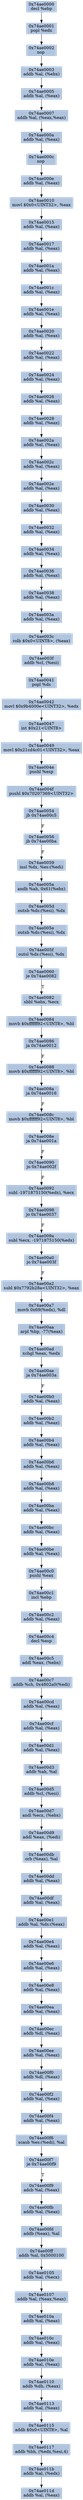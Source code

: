 digraph G {
node[shape=rectangle,style=filled,fillcolor=lightsteelblue,color=lightsteelblue]
bgcolor="transparent"
a0x74ae0000decl_ebp[label="0x74ae0000\ndecl %ebp"];
a0x74ae0001popl_edx[label="0x74ae0001\npopl %edx"];
a0x74ae0002nop_[label="0x74ae0002\nnop "];
a0x74ae0003addb_al_ebx_[label="0x74ae0003\naddb %al, (%ebx)"];
a0x74ae0005addb_al_eax_[label="0x74ae0005\naddb %al, (%eax)"];
a0x74ae0007addb_al_eaxeax_[label="0x74ae0007\naddb %al, (%eax,%eax)"];
a0x74ae000aaddb_al_eax_[label="0x74ae000a\naddb %al, (%eax)"];
a0x74ae000cnop_[label="0x74ae000c\nnop "];
a0x74ae000eaddb_al_eax_[label="0x74ae000e\naddb %al, (%eax)"];
a0x74ae0010movl_0x0UINT32_eax[label="0x74ae0010\nmovl $0x0<UINT32>, %eax"];
a0x74ae0015addb_al_eax_[label="0x74ae0015\naddb %al, (%eax)"];
a0x74ae0017addb_al_eax_[label="0x74ae0017\naddb %al, (%eax)"];
a0x74ae001aaddb_al_eax_[label="0x74ae001a\naddb %al, (%eax)"];
a0x74ae001caddb_al_eax_[label="0x74ae001c\naddb %al, (%eax)"];
a0x74ae001eaddb_al_eax_[label="0x74ae001e\naddb %al, (%eax)"];
a0x74ae0020addb_al_eax_[label="0x74ae0020\naddb %al, (%eax)"];
a0x74ae0022addb_al_eax_[label="0x74ae0022\naddb %al, (%eax)"];
a0x74ae0024addb_al_eax_[label="0x74ae0024\naddb %al, (%eax)"];
a0x74ae0026addb_al_eax_[label="0x74ae0026\naddb %al, (%eax)"];
a0x74ae0028addb_al_eax_[label="0x74ae0028\naddb %al, (%eax)"];
a0x74ae002aaddb_al_eax_[label="0x74ae002a\naddb %al, (%eax)"];
a0x74ae002caddb_al_eax_[label="0x74ae002c\naddb %al, (%eax)"];
a0x74ae002eaddb_al_eax_[label="0x74ae002e\naddb %al, (%eax)"];
a0x74ae0030addb_al_eax_[label="0x74ae0030\naddb %al, (%eax)"];
a0x74ae0032addb_al_eax_[label="0x74ae0032\naddb %al, (%eax)"];
a0x74ae0034addb_al_eax_[label="0x74ae0034\naddb %al, (%eax)"];
a0x74ae0036addb_al_eax_[label="0x74ae0036\naddb %al, (%eax)"];
a0x74ae0038addb_al_eax_[label="0x74ae0038\naddb %al, (%eax)"];
a0x74ae003aaddb_al_eax_[label="0x74ae003a\naddb %al, (%eax)"];
a0x74ae003crolb_0x0UINT8_eax_[label="0x74ae003c\nrolb $0x0<UINT8>, (%eax)"];
a0x74ae003faddb_cl_esi_[label="0x74ae003f\naddb %cl, (%esi)"];
a0x74ae0041popl_ds[label="0x74ae0041\npopl %ds"];
a0x74ae0042movl_0x9b4000eUINT32_edx[label="0x74ae0042\nmovl $0x9b4000e<UINT32>, %edx"];
a0x74ae0047int_0x21UINT8[label="0x74ae0047\nint $0x21<UINT8>"];
a0x74ae0049movl_0x21cd4c01UINT32_eax[label="0x74ae0049\nmovl $0x21cd4c01<UINT32>, %eax"];
a0x74ae004epushl_esp[label="0x74ae004e\npushl %esp"];
a0x74ae004fpushl_0x70207369UINT32[label="0x74ae004f\npushl $0x70207369<UINT32>"];
a0x74ae0054jb_0x74ae00c5[label="0x74ae0054\njb 0x74ae00c5"];
a0x74ae0056jb_0x74ae00ba[label="0x74ae0056\njb 0x74ae00ba"];
a0x74ae0059insl_dx_es_edi_[label="0x74ae0059\ninsl %dx, %es:(%edi)"];
a0x74ae005aandb_ah_0x61ebx_[label="0x74ae005a\nandb %ah, 0x61(%ebx)"];
a0x74ae005doutsb_ds_esi__dx[label="0x74ae005d\noutsb %ds:(%esi), %dx"];
a0x74ae005eoutsb_ds_esi__dx[label="0x74ae005e\noutsb %ds:(%esi), %dx"];
a0x74ae005foutsl_ds_esi__dx[label="0x74ae005f\noutsl %ds:(%esi), %dx"];
a0x74ae0060je_0x74ae0082[label="0x74ae0060\nje 0x74ae0082"];
a0x74ae0082sbbl_ebx_ecx[label="0x74ae0082\nsbbl %ebx, %ecx"];
a0x74ae0084movb_0xffffff92UINT8_bl[label="0x74ae0084\nmovb $0xffffff92<UINT8>, %bl"];
a0x74ae0086ja_0x74ae0012[label="0x74ae0086\nja 0x74ae0012"];
a0x74ae0088movb_0xffffff92UINT8_bl[label="0x74ae0088\nmovb $0xffffff92<UINT8>, %bl"];
a0x74ae008aja_0x74ae0016[label="0x74ae008a\nja 0x74ae0016"];
a0x74ae008cmovb_0xffffff92UINT8_bl[label="0x74ae008c\nmovb $0xffffff92<UINT8>, %bl"];
a0x74ae008eja_0x74ae001a[label="0x74ae008e\nja 0x74ae001a"];
a0x74ae0090jo_0x74ae002f[label="0x74ae0090\njo 0x74ae002f"];
a0x74ae0092subl__1971875150edx__ecx[label="0x74ae0092\nsubl -1971875150(%edx), %ecx"];
a0x74ae0098jo_0x74ae0037[label="0x74ae0098\njo 0x74ae0037"];
a0x74ae009asubl_ecx__1971875150edx_[label="0x74ae009a\nsubl %ecx, -1971875150(%edx)"];
a0x74ae00a0jo_0x74ae003f[label="0x74ae00a0\njo 0x74ae003f"];
a0x74ae00a2subl_0x7792b28aUINT32_eax[label="0x74ae00a2\nsubl $0x7792b28a<UINT32>, %eax"];
a0x74ae00a7movb_0x69edx__dl[label="0x74ae00a7\nmovb 0x69(%edx), %dl"];
a0x74ae00aaarpl_bp__77eax_[label="0x74ae00aa\narpl %bp, -77(%eax)"];
a0x74ae00adxchgl_eax_edx[label="0x74ae00ad\nxchgl %eax, %edx"];
a0x74ae00aeja_0x74ae003a[label="0x74ae00ae\nja 0x74ae003a"];
a0x74ae00b0addb_al_eax_[label="0x74ae00b0\naddb %al, (%eax)"];
a0x74ae00b2addb_al_eax_[label="0x74ae00b2\naddb %al, (%eax)"];
a0x74ae00b4addb_al_eax_[label="0x74ae00b4\naddb %al, (%eax)"];
a0x74ae00b6addb_al_eax_[label="0x74ae00b6\naddb %al, (%eax)"];
a0x74ae00b8addb_al_eax_[label="0x74ae00b8\naddb %al, (%eax)"];
a0x74ae00baaddb_al_eax_[label="0x74ae00ba\naddb %al, (%eax)"];
a0x74ae00bcaddb_al_eax_[label="0x74ae00bc\naddb %al, (%eax)"];
a0x74ae00beaddb_al_eax_[label="0x74ae00be\naddb %al, (%eax)"];
a0x74ae00c0pushl_eax[label="0x74ae00c0\npushl %eax"];
a0x74ae00c1incl_ebp[label="0x74ae00c1\nincl %ebp"];
a0x74ae00c2addb_al_eax_[label="0x74ae00c2\naddb %al, (%eax)"];
a0x74ae00c4decl_esp[label="0x74ae00c4\ndecl %esp"];
a0x74ae00c5addl_eax_ebx_[label="0x74ae00c5\naddl %eax, (%ebx)"];
a0x74ae00c7addb_ch_0x4802a0edi_[label="0x74ae00c7\naddb %ch, 0x4802a0(%edi)"];
a0x74ae00cdaddb_al_eax_[label="0x74ae00cd\naddb %al, (%eax)"];
a0x74ae00cfaddb_al_eax_[label="0x74ae00cf\naddb %al, (%eax)"];
a0x74ae00d1addb_al_eax_[label="0x74ae00d1\naddb %al, (%eax)"];
a0x74ae00d3addb_ah_al[label="0x74ae00d3\naddb %ah, %al"];
a0x74ae00d5addb_cl_esi_[label="0x74ae00d5\naddb %cl, (%esi)"];
a0x74ae00d7andl_ecx_ebx_[label="0x74ae00d7\nandl %ecx, (%ebx)"];
a0x74ae00d9addl_eax_edi_[label="0x74ae00d9\naddl %eax, (%edi)"];
a0x74ae00dborb_eax__al[label="0x74ae00db\norb (%eax), %al"];
a0x74ae00ddaddb_al_eax_[label="0x74ae00dd\naddb %al, (%eax)"];
a0x74ae00dfaddb_al_eax_[label="0x74ae00df\naddb %al, (%eax)"];
a0x74ae00e1addb_al_ds_eax_[label="0x74ae00e1\naddb %al, %ds:(%eax)"];
a0x74ae00e4addb_al_eax_[label="0x74ae00e4\naddb %al, (%eax)"];
a0x74ae00e6addb_al_eax_[label="0x74ae00e6\naddb %al, (%eax)"];
a0x74ae00e8addb_al_eax_[label="0x74ae00e8\naddb %al, (%eax)"];
a0x74ae00eaaddb_al_eax_[label="0x74ae00ea\naddb %al, (%eax)"];
a0x74ae00ecaddb_dl_eax_[label="0x74ae00ec\naddb %dl, (%eax)"];
a0x74ae00eeaddb_al_eax_[label="0x74ae00ee\naddb %al, (%eax)"];
a0x74ae00f0addb_dl_eax_[label="0x74ae00f0\naddb %dl, (%eax)"];
a0x74ae00f2addb_al_eax_[label="0x74ae00f2\naddb %al, (%eax)"];
a0x74ae00f4addb_al_eax_[label="0x74ae00f4\naddb %al, (%eax)"];
a0x74ae00f6scasb_es_edi__al[label="0x74ae00f6\nscasb %es:(%edi), %al"];
a0x74ae00f7je_0x74ae00f9[label="0x74ae00f7\nje 0x74ae00f9"];
a0x74ae00f9adcb_al_eax_[label="0x74ae00f9\nadcb %al, (%eax)"];
a0x74ae00fbaddb_al_eax_[label="0x74ae00fb\naddb %al, (%eax)"];
a0x74ae00fdaddb_eax__al[label="0x74ae00fd\naddb (%eax), %al"];
a0x74ae00ffaddb_al_0x5000100[label="0x74ae00ff\naddb %al, 0x5000100"];
a0x74ae0105addb_al_ecx_[label="0x74ae0105\naddb %al, (%ecx)"];
a0x74ae0107addb_al_eaxeax_[label="0x74ae0107\naddb %al, (%eax,%eax)"];
a0x74ae010aaddb_al_eax_[label="0x74ae010a\naddb %al, (%eax)"];
a0x74ae010caddb_al_eax_[label="0x74ae010c\naddb %al, (%eax)"];
a0x74ae010eaddb_al_eax_[label="0x74ae010e\naddb %al, (%eax)"];
a0x74ae0110addb_dh_eax_[label="0x74ae0110\naddb %dh, (%eax)"];
a0x74ae0113addb_al_eax_[label="0x74ae0113\naddb %al, (%eax)"];
a0x74ae0115addb_0x0UINT8_al[label="0x74ae0115\naddb $0x0<UINT8>, %al"];
a0x74ae0117addb_bh_edxesi4_[label="0x74ae0117\naddb %bh, (%edx,%esi,4)"];
a0x74ae011baddb_al_edx_[label="0x74ae011b\naddb %al, (%edx)"];
a0x74ae011daddb_al_eax_[label="0x74ae011d\naddb %al, (%eax)"];
a0x74ae0000decl_ebp -> a0x74ae0001popl_edx [color="#000000"];
a0x74ae0001popl_edx -> a0x74ae0002nop_ [color="#000000"];
a0x74ae0002nop_ -> a0x74ae0003addb_al_ebx_ [color="#000000"];
a0x74ae0003addb_al_ebx_ -> a0x74ae0005addb_al_eax_ [color="#000000"];
a0x74ae0005addb_al_eax_ -> a0x74ae0007addb_al_eaxeax_ [color="#000000"];
a0x74ae0007addb_al_eaxeax_ -> a0x74ae000aaddb_al_eax_ [color="#000000"];
a0x74ae000aaddb_al_eax_ -> a0x74ae000cnop_ [color="#000000"];
a0x74ae000cnop_ -> a0x74ae000eaddb_al_eax_ [color="#000000"];
a0x74ae000eaddb_al_eax_ -> a0x74ae0010movl_0x0UINT32_eax [color="#000000"];
a0x74ae0010movl_0x0UINT32_eax -> a0x74ae0015addb_al_eax_ [color="#000000"];
a0x74ae0015addb_al_eax_ -> a0x74ae0017addb_al_eax_ [color="#000000"];
a0x74ae0017addb_al_eax_ -> a0x74ae001aaddb_al_eax_ [color="#000000"];
a0x74ae001aaddb_al_eax_ -> a0x74ae001caddb_al_eax_ [color="#000000"];
a0x74ae001caddb_al_eax_ -> a0x74ae001eaddb_al_eax_ [color="#000000"];
a0x74ae001eaddb_al_eax_ -> a0x74ae0020addb_al_eax_ [color="#000000"];
a0x74ae0020addb_al_eax_ -> a0x74ae0022addb_al_eax_ [color="#000000"];
a0x74ae0022addb_al_eax_ -> a0x74ae0024addb_al_eax_ [color="#000000"];
a0x74ae0024addb_al_eax_ -> a0x74ae0026addb_al_eax_ [color="#000000"];
a0x74ae0026addb_al_eax_ -> a0x74ae0028addb_al_eax_ [color="#000000"];
a0x74ae0028addb_al_eax_ -> a0x74ae002aaddb_al_eax_ [color="#000000"];
a0x74ae002aaddb_al_eax_ -> a0x74ae002caddb_al_eax_ [color="#000000"];
a0x74ae002caddb_al_eax_ -> a0x74ae002eaddb_al_eax_ [color="#000000"];
a0x74ae002eaddb_al_eax_ -> a0x74ae0030addb_al_eax_ [color="#000000"];
a0x74ae0030addb_al_eax_ -> a0x74ae0032addb_al_eax_ [color="#000000"];
a0x74ae0032addb_al_eax_ -> a0x74ae0034addb_al_eax_ [color="#000000"];
a0x74ae0034addb_al_eax_ -> a0x74ae0036addb_al_eax_ [color="#000000"];
a0x74ae0036addb_al_eax_ -> a0x74ae0038addb_al_eax_ [color="#000000"];
a0x74ae0038addb_al_eax_ -> a0x74ae003aaddb_al_eax_ [color="#000000"];
a0x74ae003aaddb_al_eax_ -> a0x74ae003crolb_0x0UINT8_eax_ [color="#000000"];
a0x74ae003crolb_0x0UINT8_eax_ -> a0x74ae003faddb_cl_esi_ [color="#000000"];
a0x74ae003faddb_cl_esi_ -> a0x74ae0041popl_ds [color="#000000"];
a0x74ae0041popl_ds -> a0x74ae0042movl_0x9b4000eUINT32_edx [color="#000000"];
a0x74ae0042movl_0x9b4000eUINT32_edx -> a0x74ae0047int_0x21UINT8 [color="#000000"];
a0x74ae0047int_0x21UINT8 -> a0x74ae0049movl_0x21cd4c01UINT32_eax [color="#000000"];
a0x74ae0049movl_0x21cd4c01UINT32_eax -> a0x74ae004epushl_esp [color="#000000"];
a0x74ae004epushl_esp -> a0x74ae004fpushl_0x70207369UINT32 [color="#000000"];
a0x74ae004fpushl_0x70207369UINT32 -> a0x74ae0054jb_0x74ae00c5 [color="#000000"];
a0x74ae0054jb_0x74ae00c5 -> a0x74ae0056jb_0x74ae00ba [color="#000000",label="F"];
a0x74ae0056jb_0x74ae00ba -> a0x74ae0059insl_dx_es_edi_ [color="#000000",label="F"];
a0x74ae0059insl_dx_es_edi_ -> a0x74ae005aandb_ah_0x61ebx_ [color="#000000"];
a0x74ae005aandb_ah_0x61ebx_ -> a0x74ae005doutsb_ds_esi__dx [color="#000000"];
a0x74ae005doutsb_ds_esi__dx -> a0x74ae005eoutsb_ds_esi__dx [color="#000000"];
a0x74ae005eoutsb_ds_esi__dx -> a0x74ae005foutsl_ds_esi__dx [color="#000000"];
a0x74ae005foutsl_ds_esi__dx -> a0x74ae0060je_0x74ae0082 [color="#000000"];
a0x74ae0060je_0x74ae0082 -> a0x74ae0082sbbl_ebx_ecx [color="#000000",label="T"];
a0x74ae0082sbbl_ebx_ecx -> a0x74ae0084movb_0xffffff92UINT8_bl [color="#000000"];
a0x74ae0084movb_0xffffff92UINT8_bl -> a0x74ae0086ja_0x74ae0012 [color="#000000"];
a0x74ae0086ja_0x74ae0012 -> a0x74ae0088movb_0xffffff92UINT8_bl [color="#000000",label="F"];
a0x74ae0088movb_0xffffff92UINT8_bl -> a0x74ae008aja_0x74ae0016 [color="#000000"];
a0x74ae008aja_0x74ae0016 -> a0x74ae008cmovb_0xffffff92UINT8_bl [color="#000000",label="F"];
a0x74ae008cmovb_0xffffff92UINT8_bl -> a0x74ae008eja_0x74ae001a [color="#000000"];
a0x74ae008eja_0x74ae001a -> a0x74ae0090jo_0x74ae002f [color="#000000",label="F"];
a0x74ae0090jo_0x74ae002f -> a0x74ae0092subl__1971875150edx__ecx [color="#000000",label="F"];
a0x74ae0092subl__1971875150edx__ecx -> a0x74ae0098jo_0x74ae0037 [color="#000000"];
a0x74ae0098jo_0x74ae0037 -> a0x74ae009asubl_ecx__1971875150edx_ [color="#000000",label="F"];
a0x74ae009asubl_ecx__1971875150edx_ -> a0x74ae00a0jo_0x74ae003f [color="#000000"];
a0x74ae00a0jo_0x74ae003f -> a0x74ae00a2subl_0x7792b28aUINT32_eax [color="#000000",label="F"];
a0x74ae00a2subl_0x7792b28aUINT32_eax -> a0x74ae00a7movb_0x69edx__dl [color="#000000"];
a0x74ae00a7movb_0x69edx__dl -> a0x74ae00aaarpl_bp__77eax_ [color="#000000"];
a0x74ae00aaarpl_bp__77eax_ -> a0x74ae00adxchgl_eax_edx [color="#000000"];
a0x74ae00adxchgl_eax_edx -> a0x74ae00aeja_0x74ae003a [color="#000000"];
a0x74ae00aeja_0x74ae003a -> a0x74ae00b0addb_al_eax_ [color="#000000",label="F"];
a0x74ae00b0addb_al_eax_ -> a0x74ae00b2addb_al_eax_ [color="#000000"];
a0x74ae00b2addb_al_eax_ -> a0x74ae00b4addb_al_eax_ [color="#000000"];
a0x74ae00b4addb_al_eax_ -> a0x74ae00b6addb_al_eax_ [color="#000000"];
a0x74ae00b6addb_al_eax_ -> a0x74ae00b8addb_al_eax_ [color="#000000"];
a0x74ae00b8addb_al_eax_ -> a0x74ae00baaddb_al_eax_ [color="#000000"];
a0x74ae00baaddb_al_eax_ -> a0x74ae00bcaddb_al_eax_ [color="#000000"];
a0x74ae00bcaddb_al_eax_ -> a0x74ae00beaddb_al_eax_ [color="#000000"];
a0x74ae00beaddb_al_eax_ -> a0x74ae00c0pushl_eax [color="#000000"];
a0x74ae00c0pushl_eax -> a0x74ae00c1incl_ebp [color="#000000"];
a0x74ae00c1incl_ebp -> a0x74ae00c2addb_al_eax_ [color="#000000"];
a0x74ae00c2addb_al_eax_ -> a0x74ae00c4decl_esp [color="#000000"];
a0x74ae00c4decl_esp -> a0x74ae00c5addl_eax_ebx_ [color="#000000"];
a0x74ae00c5addl_eax_ebx_ -> a0x74ae00c7addb_ch_0x4802a0edi_ [color="#000000"];
a0x74ae00c7addb_ch_0x4802a0edi_ -> a0x74ae00cdaddb_al_eax_ [color="#000000"];
a0x74ae00cdaddb_al_eax_ -> a0x74ae00cfaddb_al_eax_ [color="#000000"];
a0x74ae00cfaddb_al_eax_ -> a0x74ae00d1addb_al_eax_ [color="#000000"];
a0x74ae00d1addb_al_eax_ -> a0x74ae00d3addb_ah_al [color="#000000"];
a0x74ae00d3addb_ah_al -> a0x74ae00d5addb_cl_esi_ [color="#000000"];
a0x74ae00d5addb_cl_esi_ -> a0x74ae00d7andl_ecx_ebx_ [color="#000000"];
a0x74ae00d7andl_ecx_ebx_ -> a0x74ae00d9addl_eax_edi_ [color="#000000"];
a0x74ae00d9addl_eax_edi_ -> a0x74ae00dborb_eax__al [color="#000000"];
a0x74ae00dborb_eax__al -> a0x74ae00ddaddb_al_eax_ [color="#000000"];
a0x74ae00ddaddb_al_eax_ -> a0x74ae00dfaddb_al_eax_ [color="#000000"];
a0x74ae00dfaddb_al_eax_ -> a0x74ae00e1addb_al_ds_eax_ [color="#000000"];
a0x74ae00e1addb_al_ds_eax_ -> a0x74ae00e4addb_al_eax_ [color="#000000"];
a0x74ae00e4addb_al_eax_ -> a0x74ae00e6addb_al_eax_ [color="#000000"];
a0x74ae00e6addb_al_eax_ -> a0x74ae00e8addb_al_eax_ [color="#000000"];
a0x74ae00e8addb_al_eax_ -> a0x74ae00eaaddb_al_eax_ [color="#000000"];
a0x74ae00eaaddb_al_eax_ -> a0x74ae00ecaddb_dl_eax_ [color="#000000"];
a0x74ae00ecaddb_dl_eax_ -> a0x74ae00eeaddb_al_eax_ [color="#000000"];
a0x74ae00eeaddb_al_eax_ -> a0x74ae00f0addb_dl_eax_ [color="#000000"];
a0x74ae00f0addb_dl_eax_ -> a0x74ae00f2addb_al_eax_ [color="#000000"];
a0x74ae00f2addb_al_eax_ -> a0x74ae00f4addb_al_eax_ [color="#000000"];
a0x74ae00f4addb_al_eax_ -> a0x74ae00f6scasb_es_edi__al [color="#000000"];
a0x74ae00f6scasb_es_edi__al -> a0x74ae00f7je_0x74ae00f9 [color="#000000"];
a0x74ae00f7je_0x74ae00f9 -> a0x74ae00f9adcb_al_eax_ [color="#000000",label="T"];
a0x74ae00f9adcb_al_eax_ -> a0x74ae00fbaddb_al_eax_ [color="#000000"];
a0x74ae00fbaddb_al_eax_ -> a0x74ae00fdaddb_eax__al [color="#000000"];
a0x74ae00fdaddb_eax__al -> a0x74ae00ffaddb_al_0x5000100 [color="#000000"];
a0x74ae00ffaddb_al_0x5000100 -> a0x74ae0105addb_al_ecx_ [color="#000000"];
a0x74ae0105addb_al_ecx_ -> a0x74ae0107addb_al_eaxeax_ [color="#000000"];
a0x74ae0107addb_al_eaxeax_ -> a0x74ae010aaddb_al_eax_ [color="#000000"];
a0x74ae010aaddb_al_eax_ -> a0x74ae010caddb_al_eax_ [color="#000000"];
a0x74ae010caddb_al_eax_ -> a0x74ae010eaddb_al_eax_ [color="#000000"];
a0x74ae010eaddb_al_eax_ -> a0x74ae0110addb_dh_eax_ [color="#000000"];
a0x74ae0110addb_dh_eax_ -> a0x74ae0113addb_al_eax_ [color="#000000"];
a0x74ae0113addb_al_eax_ -> a0x74ae0115addb_0x0UINT8_al [color="#000000"];
a0x74ae0115addb_0x0UINT8_al -> a0x74ae0117addb_bh_edxesi4_ [color="#000000"];
a0x74ae0117addb_bh_edxesi4_ -> a0x74ae011baddb_al_edx_ [color="#000000"];
a0x74ae011baddb_al_edx_ -> a0x74ae011daddb_al_eax_ [color="#000000"];
}
